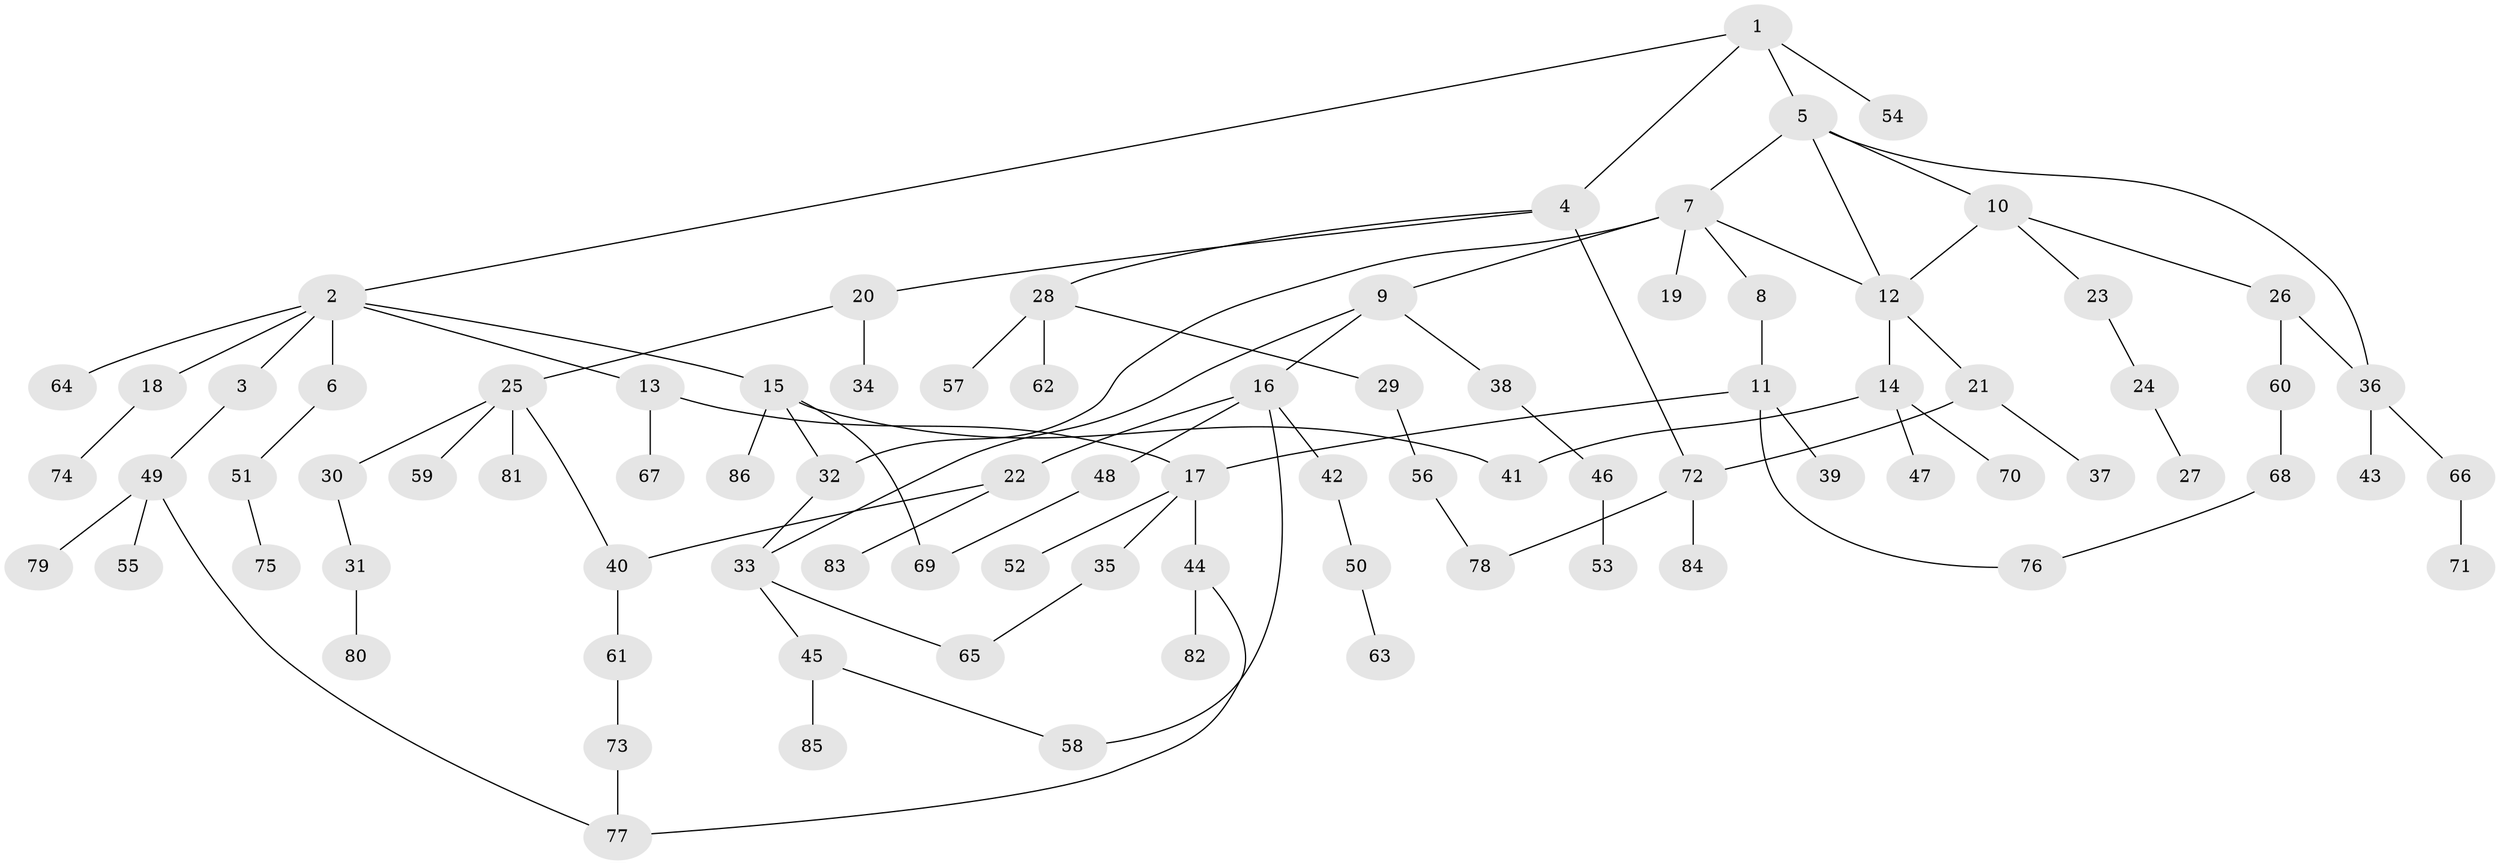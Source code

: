 // coarse degree distribution, {9: 0.029411764705882353, 5: 0.029411764705882353, 14: 0.029411764705882353, 1: 0.38235294117647056, 4: 0.058823529411764705, 2: 0.29411764705882354, 6: 0.029411764705882353, 3: 0.14705882352941177}
// Generated by graph-tools (version 1.1) at 2025/16/03/04/25 18:16:48]
// undirected, 86 vertices, 101 edges
graph export_dot {
graph [start="1"]
  node [color=gray90,style=filled];
  1;
  2;
  3;
  4;
  5;
  6;
  7;
  8;
  9;
  10;
  11;
  12;
  13;
  14;
  15;
  16;
  17;
  18;
  19;
  20;
  21;
  22;
  23;
  24;
  25;
  26;
  27;
  28;
  29;
  30;
  31;
  32;
  33;
  34;
  35;
  36;
  37;
  38;
  39;
  40;
  41;
  42;
  43;
  44;
  45;
  46;
  47;
  48;
  49;
  50;
  51;
  52;
  53;
  54;
  55;
  56;
  57;
  58;
  59;
  60;
  61;
  62;
  63;
  64;
  65;
  66;
  67;
  68;
  69;
  70;
  71;
  72;
  73;
  74;
  75;
  76;
  77;
  78;
  79;
  80;
  81;
  82;
  83;
  84;
  85;
  86;
  1 -- 2;
  1 -- 4;
  1 -- 5;
  1 -- 54;
  2 -- 3;
  2 -- 6;
  2 -- 13;
  2 -- 15;
  2 -- 18;
  2 -- 64;
  3 -- 49;
  4 -- 20;
  4 -- 28;
  4 -- 72;
  5 -- 7;
  5 -- 10;
  5 -- 36;
  5 -- 12;
  6 -- 51;
  7 -- 8;
  7 -- 9;
  7 -- 19;
  7 -- 32;
  7 -- 12;
  8 -- 11;
  9 -- 16;
  9 -- 33;
  9 -- 38;
  10 -- 12;
  10 -- 23;
  10 -- 26;
  11 -- 17;
  11 -- 39;
  11 -- 76;
  12 -- 14;
  12 -- 21;
  13 -- 67;
  13 -- 17;
  14 -- 47;
  14 -- 70;
  14 -- 41;
  15 -- 41;
  15 -- 69;
  15 -- 86;
  15 -- 32;
  16 -- 22;
  16 -- 42;
  16 -- 48;
  16 -- 58;
  17 -- 35;
  17 -- 44;
  17 -- 52;
  18 -- 74;
  20 -- 25;
  20 -- 34;
  21 -- 37;
  21 -- 72;
  22 -- 40;
  22 -- 83;
  23 -- 24;
  24 -- 27;
  25 -- 30;
  25 -- 59;
  25 -- 81;
  25 -- 40;
  26 -- 60;
  26 -- 36;
  28 -- 29;
  28 -- 57;
  28 -- 62;
  29 -- 56;
  30 -- 31;
  31 -- 80;
  32 -- 33;
  33 -- 45;
  33 -- 65;
  35 -- 65;
  36 -- 43;
  36 -- 66;
  38 -- 46;
  40 -- 61;
  42 -- 50;
  44 -- 77;
  44 -- 82;
  45 -- 58;
  45 -- 85;
  46 -- 53;
  48 -- 69;
  49 -- 55;
  49 -- 79;
  49 -- 77;
  50 -- 63;
  51 -- 75;
  56 -- 78;
  60 -- 68;
  61 -- 73;
  66 -- 71;
  68 -- 76;
  72 -- 84;
  72 -- 78;
  73 -- 77;
}
